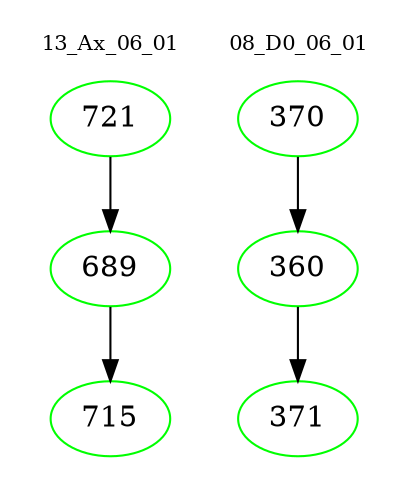 digraph{
subgraph cluster_0 {
color = white
label = "13_Ax_06_01";
fontsize=10;
T0_721 [label="721", color="green"]
T0_721 -> T0_689 [color="black"]
T0_689 [label="689", color="green"]
T0_689 -> T0_715 [color="black"]
T0_715 [label="715", color="green"]
}
subgraph cluster_1 {
color = white
label = "08_D0_06_01";
fontsize=10;
T1_370 [label="370", color="green"]
T1_370 -> T1_360 [color="black"]
T1_360 [label="360", color="green"]
T1_360 -> T1_371 [color="black"]
T1_371 [label="371", color="green"]
}
}

